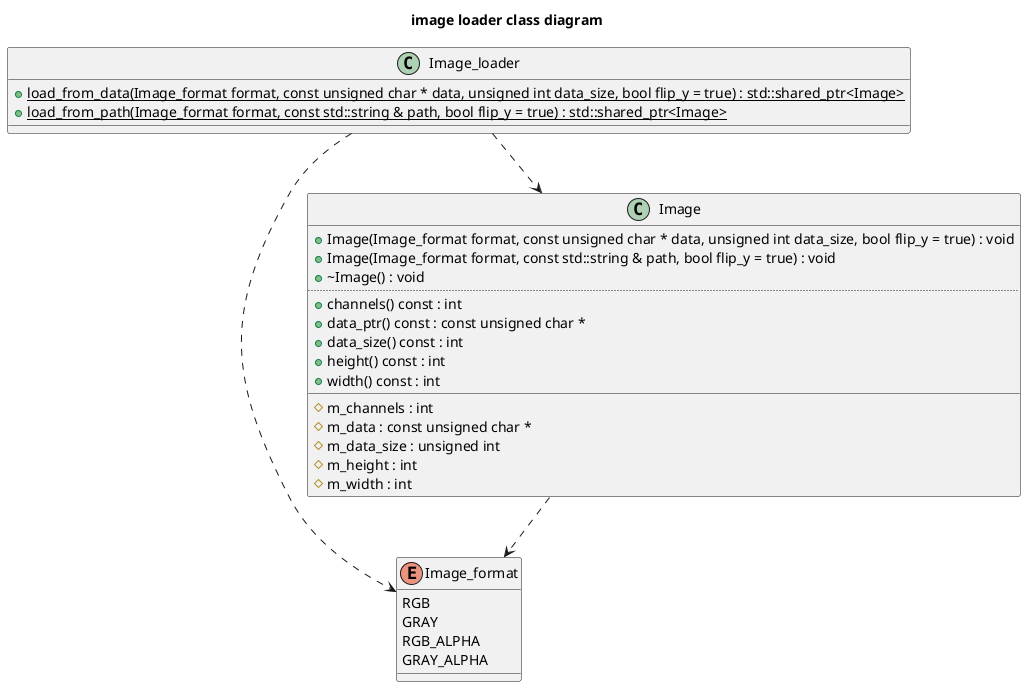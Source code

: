 @startuml
title image loader class diagram
enum "Image_format" as C_0006040600221558325913
enum C_0006040600221558325913 {
RGB
GRAY
RGB_ALPHA
GRAY_ALPHA
}
class "Image" as C_0013325158447238405943
class C_0013325158447238405943 {
+Image(Image_format format, const unsigned char * data, unsigned int data_size, bool flip_y = true) : void
+Image(Image_format format, const std::string & path, bool flip_y = true) : void
+~Image() : void
..
+channels() const : int
+data_ptr() const : const unsigned char *
+data_size() const : int
+height() const : int
+width() const : int
__
#m_channels : int
#m_data : const unsigned char *
#m_data_size : unsigned int
#m_height : int
#m_width : int
}
class "Image_loader" as C_0013284035013791430036
class C_0013284035013791430036 {
{static} +load_from_data(Image_format format, const unsigned char * data, unsigned int data_size, bool flip_y = true) : std::shared_ptr<Image>
{static} +load_from_path(Image_format format, const std::string & path, bool flip_y = true) : std::shared_ptr<Image>
__
}
C_0013325158447238405943 ..> C_0006040600221558325913
C_0013284035013791430036 ..> C_0006040600221558325913
C_0013284035013791430036 ..> C_0013325158447238405943

'Generated with clang-uml, version 0.6.1-15-gbf4bfdc
'LLVM version clang version 19.1.7 (Fedora 19.1.7-3.fc41)
@enduml

